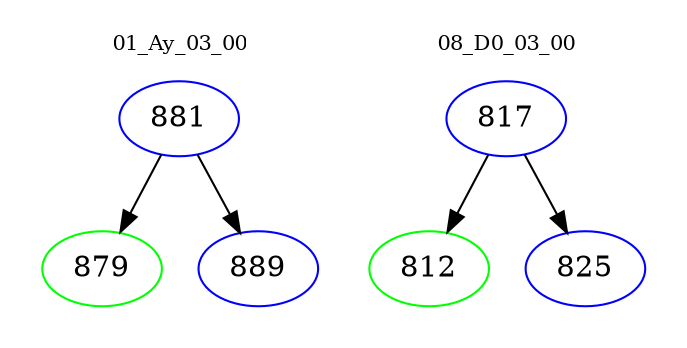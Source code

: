 digraph{
subgraph cluster_0 {
color = white
label = "01_Ay_03_00";
fontsize=10;
T0_881 [label="881", color="blue"]
T0_881 -> T0_879 [color="black"]
T0_879 [label="879", color="green"]
T0_881 -> T0_889 [color="black"]
T0_889 [label="889", color="blue"]
}
subgraph cluster_1 {
color = white
label = "08_D0_03_00";
fontsize=10;
T1_817 [label="817", color="blue"]
T1_817 -> T1_812 [color="black"]
T1_812 [label="812", color="green"]
T1_817 -> T1_825 [color="black"]
T1_825 [label="825", color="blue"]
}
}

